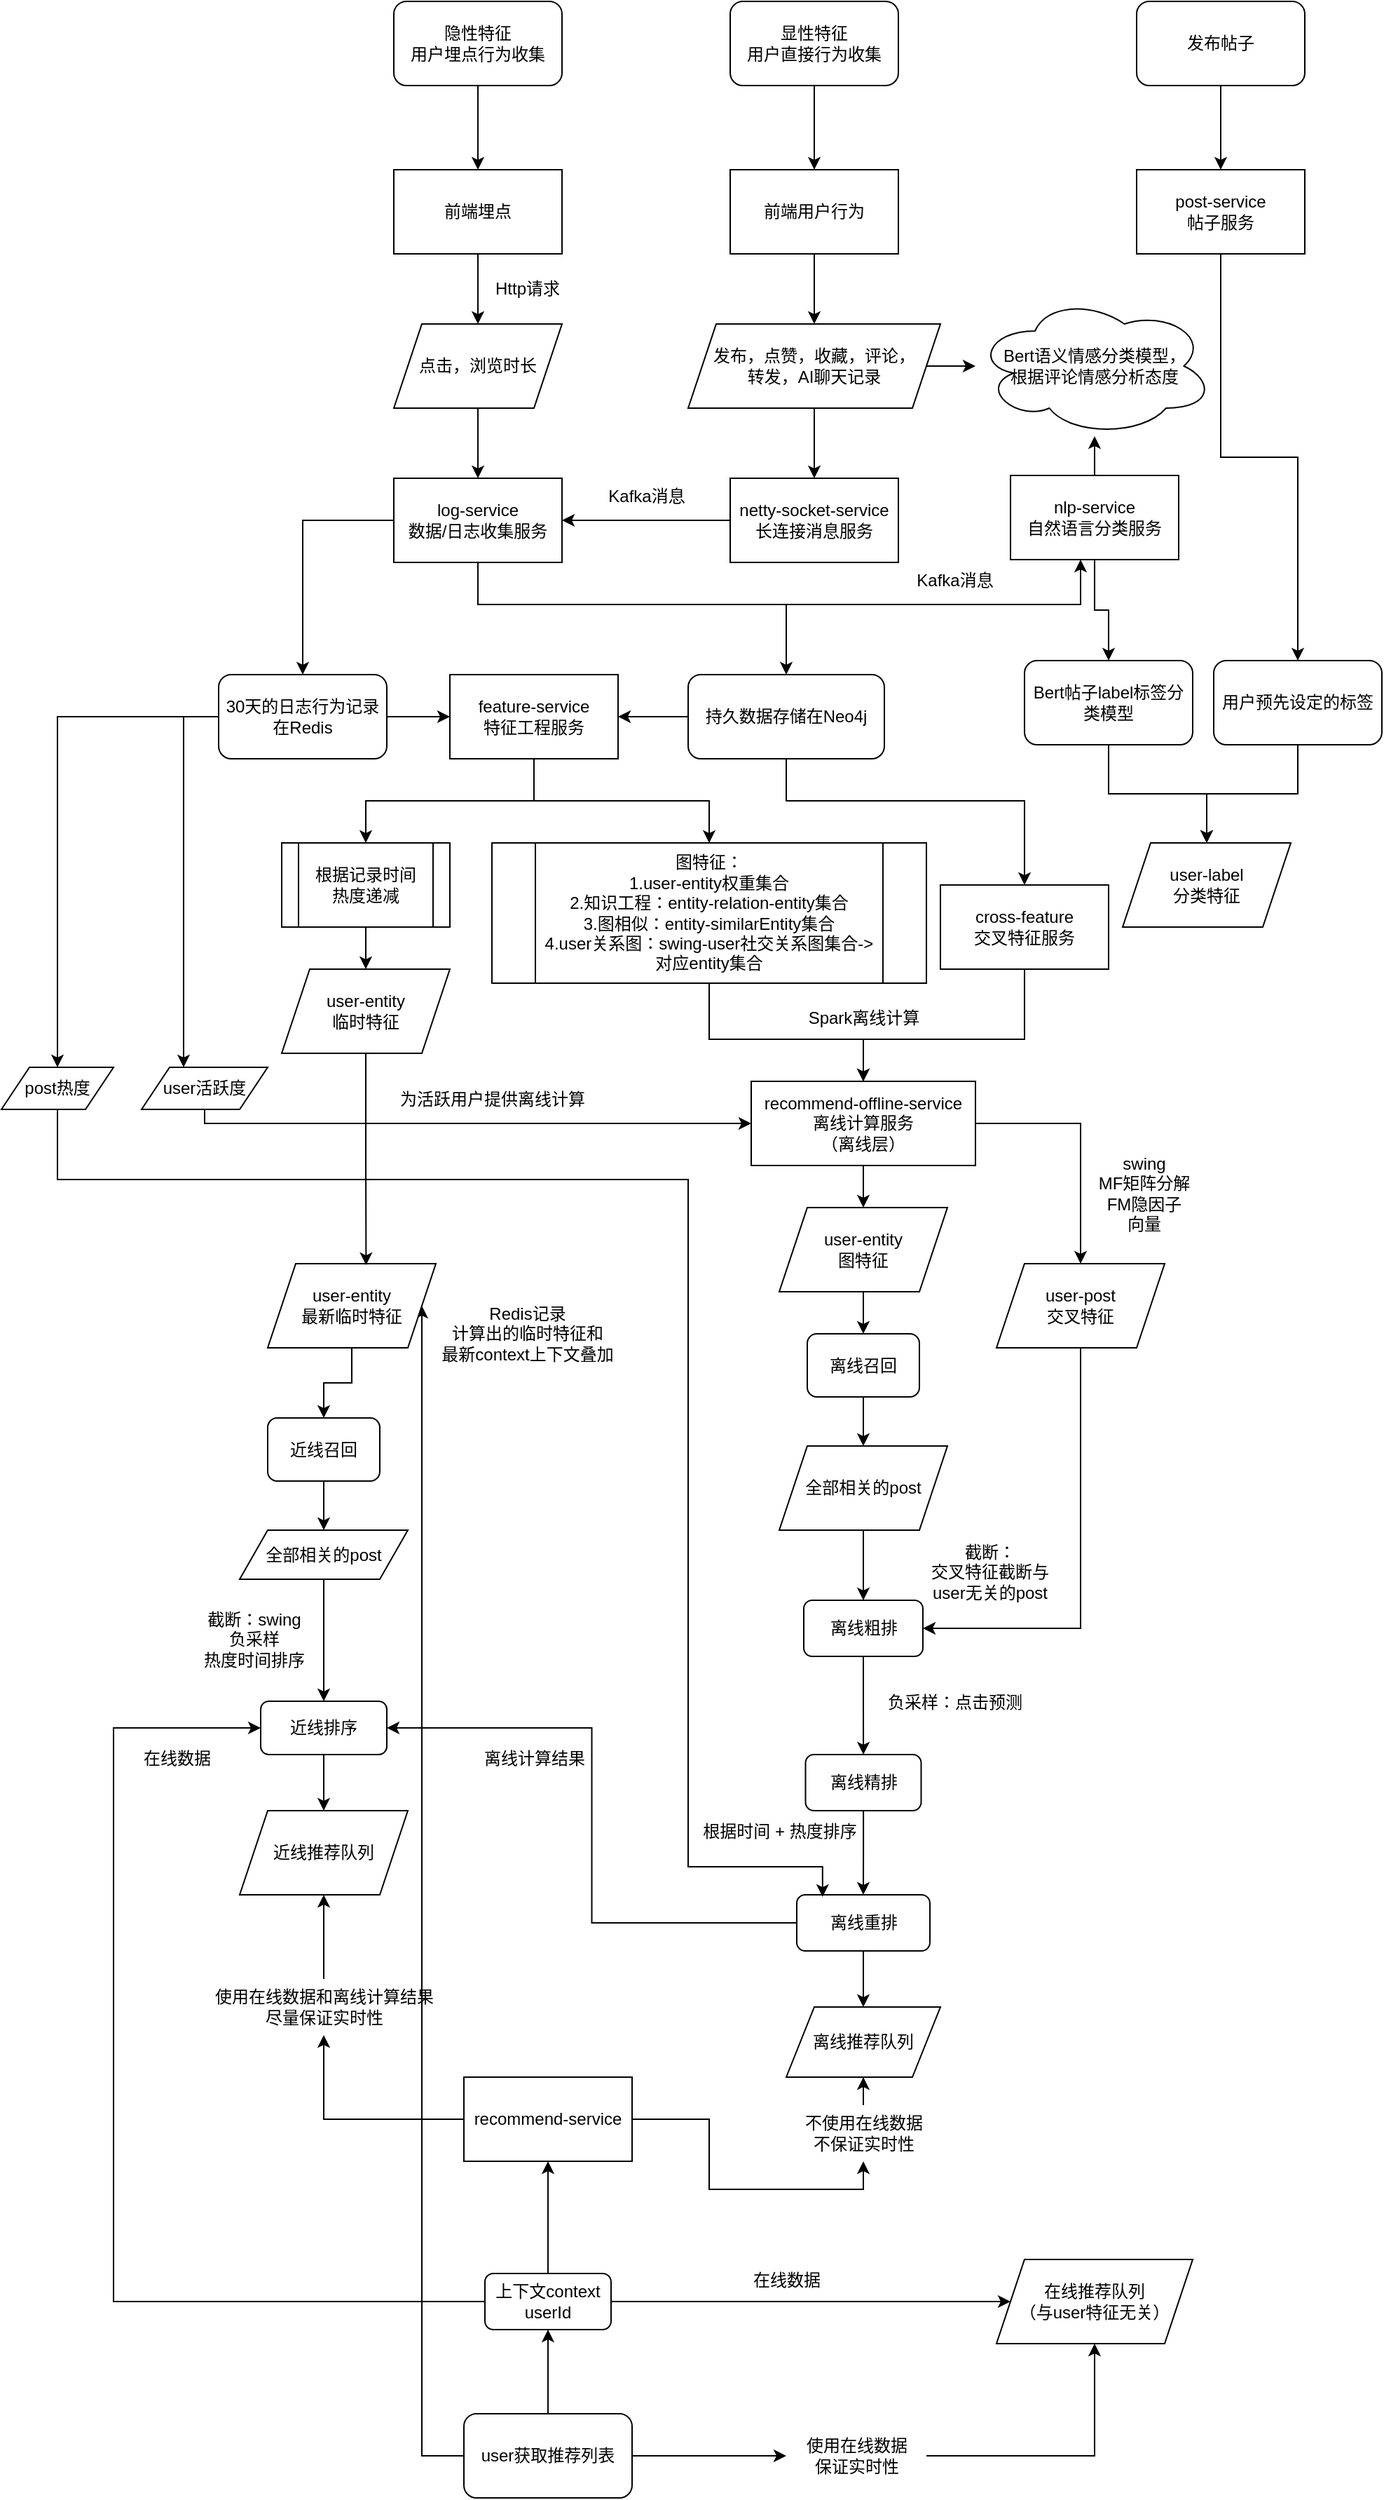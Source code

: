 <mxfile version="27.0.5">
  <diagram name="第 1 页" id="tgky3fX279zdv8PhlCqy">
    <mxGraphModel dx="4901" dy="3595" grid="1" gridSize="10" guides="1" tooltips="1" connect="1" arrows="1" fold="1" page="1" pageScale="1" pageWidth="827" pageHeight="1169" math="0" shadow="0">
      <root>
        <mxCell id="0" />
        <mxCell id="1" parent="0" />
        <mxCell id="7nQ9g_u_nF_VqDbNqybr-20" value="" style="edgeStyle=orthogonalEdgeStyle;rounded=0;orthogonalLoop=1;jettySize=auto;html=1;" edge="1" parent="1" source="7nQ9g_u_nF_VqDbNqybr-2" target="7nQ9g_u_nF_VqDbNqybr-18">
          <mxGeometry relative="1" as="geometry" />
        </mxCell>
        <mxCell id="7nQ9g_u_nF_VqDbNqybr-2" value="隐性特征&lt;br&gt;用户埋点行为收集" style="rounded=1;whiteSpace=wrap;html=1;" vertex="1" parent="1">
          <mxGeometry x="230" y="-480" width="120" height="60" as="geometry" />
        </mxCell>
        <mxCell id="7nQ9g_u_nF_VqDbNqybr-39" style="edgeStyle=orthogonalEdgeStyle;rounded=0;orthogonalLoop=1;jettySize=auto;html=1;" edge="1" parent="1" source="7nQ9g_u_nF_VqDbNqybr-3" target="7nQ9g_u_nF_VqDbNqybr-5">
          <mxGeometry relative="1" as="geometry" />
        </mxCell>
        <mxCell id="7nQ9g_u_nF_VqDbNqybr-45" style="edgeStyle=orthogonalEdgeStyle;rounded=0;orthogonalLoop=1;jettySize=auto;html=1;entryX=0.5;entryY=0;entryDx=0;entryDy=0;" edge="1" parent="1" source="7nQ9g_u_nF_VqDbNqybr-3" target="7nQ9g_u_nF_VqDbNqybr-7">
          <mxGeometry relative="1" as="geometry">
            <Array as="points">
              <mxPoint x="290" y="-50" />
              <mxPoint x="510" y="-50" />
            </Array>
          </mxGeometry>
        </mxCell>
        <mxCell id="7nQ9g_u_nF_VqDbNqybr-62" style="edgeStyle=orthogonalEdgeStyle;rounded=0;orthogonalLoop=1;jettySize=auto;html=1;" edge="1" parent="1" source="7nQ9g_u_nF_VqDbNqybr-3" target="7nQ9g_u_nF_VqDbNqybr-59">
          <mxGeometry relative="1" as="geometry">
            <Array as="points">
              <mxPoint x="290" y="-50" />
              <mxPoint x="720" y="-50" />
            </Array>
          </mxGeometry>
        </mxCell>
        <mxCell id="7nQ9g_u_nF_VqDbNqybr-3" value="log-service&lt;div&gt;数据/日志收集服务&lt;/div&gt;" style="rounded=0;whiteSpace=wrap;html=1;" vertex="1" parent="1">
          <mxGeometry x="230" y="-140" width="120" height="60" as="geometry" />
        </mxCell>
        <mxCell id="7nQ9g_u_nF_VqDbNqybr-42" value="" style="edgeStyle=orthogonalEdgeStyle;rounded=0;orthogonalLoop=1;jettySize=auto;html=1;" edge="1" parent="1" source="7nQ9g_u_nF_VqDbNqybr-5" target="7nQ9g_u_nF_VqDbNqybr-33">
          <mxGeometry relative="1" as="geometry" />
        </mxCell>
        <mxCell id="7nQ9g_u_nF_VqDbNqybr-107" style="edgeStyle=orthogonalEdgeStyle;rounded=0;orthogonalLoop=1;jettySize=auto;html=1;" edge="1" parent="1" source="7nQ9g_u_nF_VqDbNqybr-5" target="7nQ9g_u_nF_VqDbNqybr-106">
          <mxGeometry relative="1" as="geometry">
            <Array as="points">
              <mxPoint x="80" y="30" />
            </Array>
          </mxGeometry>
        </mxCell>
        <mxCell id="7nQ9g_u_nF_VqDbNqybr-108" style="edgeStyle=orthogonalEdgeStyle;rounded=0;orthogonalLoop=1;jettySize=auto;html=1;" edge="1" parent="1" source="7nQ9g_u_nF_VqDbNqybr-5" target="7nQ9g_u_nF_VqDbNqybr-105">
          <mxGeometry relative="1" as="geometry" />
        </mxCell>
        <mxCell id="7nQ9g_u_nF_VqDbNqybr-5" value="30天的日志行为记录在Redis" style="rounded=1;whiteSpace=wrap;html=1;" vertex="1" parent="1">
          <mxGeometry x="105" width="120" height="60" as="geometry" />
        </mxCell>
        <mxCell id="7nQ9g_u_nF_VqDbNqybr-46" value="" style="edgeStyle=orthogonalEdgeStyle;rounded=0;orthogonalLoop=1;jettySize=auto;html=1;" edge="1" parent="1" source="7nQ9g_u_nF_VqDbNqybr-7" target="7nQ9g_u_nF_VqDbNqybr-33">
          <mxGeometry relative="1" as="geometry" />
        </mxCell>
        <mxCell id="7nQ9g_u_nF_VqDbNqybr-75" style="edgeStyle=orthogonalEdgeStyle;rounded=0;orthogonalLoop=1;jettySize=auto;html=1;" edge="1" parent="1" source="7nQ9g_u_nF_VqDbNqybr-7" target="7nQ9g_u_nF_VqDbNqybr-74">
          <mxGeometry relative="1" as="geometry">
            <Array as="points">
              <mxPoint x="510" y="90" />
              <mxPoint x="680" y="90" />
            </Array>
          </mxGeometry>
        </mxCell>
        <mxCell id="7nQ9g_u_nF_VqDbNqybr-7" value="持久数据存储在Neo4j" style="rounded=1;whiteSpace=wrap;html=1;" vertex="1" parent="1">
          <mxGeometry x="440" width="140" height="60" as="geometry" />
        </mxCell>
        <mxCell id="7nQ9g_u_nF_VqDbNqybr-21" value="" style="edgeStyle=orthogonalEdgeStyle;rounded=0;orthogonalLoop=1;jettySize=auto;html=1;" edge="1" parent="1" source="7nQ9g_u_nF_VqDbNqybr-9" target="7nQ9g_u_nF_VqDbNqybr-19">
          <mxGeometry relative="1" as="geometry" />
        </mxCell>
        <mxCell id="7nQ9g_u_nF_VqDbNqybr-9" value="显性特征&lt;br&gt;用户直接行为收集" style="rounded=1;whiteSpace=wrap;html=1;" vertex="1" parent="1">
          <mxGeometry x="470" y="-480" width="120" height="60" as="geometry" />
        </mxCell>
        <mxCell id="7nQ9g_u_nF_VqDbNqybr-31" style="edgeStyle=orthogonalEdgeStyle;rounded=0;orthogonalLoop=1;jettySize=auto;html=1;" edge="1" parent="1" source="7nQ9g_u_nF_VqDbNqybr-14" target="7nQ9g_u_nF_VqDbNqybr-3">
          <mxGeometry relative="1" as="geometry" />
        </mxCell>
        <mxCell id="7nQ9g_u_nF_VqDbNqybr-14" value="netty-socket-service&lt;br&gt;长连接消息服务" style="rounded=0;whiteSpace=wrap;html=1;" vertex="1" parent="1">
          <mxGeometry x="470" y="-140" width="120" height="60" as="geometry" />
        </mxCell>
        <mxCell id="7nQ9g_u_nF_VqDbNqybr-23" value="" style="edgeStyle=orthogonalEdgeStyle;rounded=0;orthogonalLoop=1;jettySize=auto;html=1;" edge="1" parent="1" source="7nQ9g_u_nF_VqDbNqybr-16" target="7nQ9g_u_nF_VqDbNqybr-3">
          <mxGeometry relative="1" as="geometry" />
        </mxCell>
        <mxCell id="7nQ9g_u_nF_VqDbNqybr-16" value="点击，浏览时长" style="shape=parallelogram;perimeter=parallelogramPerimeter;whiteSpace=wrap;html=1;fixedSize=1;" vertex="1" parent="1">
          <mxGeometry x="230" y="-250" width="120" height="60" as="geometry" />
        </mxCell>
        <mxCell id="7nQ9g_u_nF_VqDbNqybr-25" value="" style="edgeStyle=orthogonalEdgeStyle;rounded=0;orthogonalLoop=1;jettySize=auto;html=1;" edge="1" parent="1" source="7nQ9g_u_nF_VqDbNqybr-17" target="7nQ9g_u_nF_VqDbNqybr-14">
          <mxGeometry relative="1" as="geometry" />
        </mxCell>
        <mxCell id="7nQ9g_u_nF_VqDbNqybr-56" value="" style="edgeStyle=orthogonalEdgeStyle;rounded=0;orthogonalLoop=1;jettySize=auto;html=1;" edge="1" parent="1" source="7nQ9g_u_nF_VqDbNqybr-17" target="7nQ9g_u_nF_VqDbNqybr-55">
          <mxGeometry relative="1" as="geometry" />
        </mxCell>
        <mxCell id="7nQ9g_u_nF_VqDbNqybr-17" value="发布，点赞，收藏，评论，&lt;br&gt;转发，AI聊天记录" style="shape=parallelogram;perimeter=parallelogramPerimeter;whiteSpace=wrap;html=1;fixedSize=1;" vertex="1" parent="1">
          <mxGeometry x="440" y="-250" width="180" height="60" as="geometry" />
        </mxCell>
        <mxCell id="7nQ9g_u_nF_VqDbNqybr-22" value="" style="edgeStyle=orthogonalEdgeStyle;rounded=0;orthogonalLoop=1;jettySize=auto;html=1;" edge="1" parent="1" source="7nQ9g_u_nF_VqDbNqybr-18" target="7nQ9g_u_nF_VqDbNqybr-16">
          <mxGeometry relative="1" as="geometry" />
        </mxCell>
        <mxCell id="7nQ9g_u_nF_VqDbNqybr-18" value="前端埋点" style="rounded=1;whiteSpace=wrap;html=1;arcSize=0;" vertex="1" parent="1">
          <mxGeometry x="230" y="-360" width="120" height="60" as="geometry" />
        </mxCell>
        <mxCell id="7nQ9g_u_nF_VqDbNqybr-24" value="" style="edgeStyle=orthogonalEdgeStyle;rounded=0;orthogonalLoop=1;jettySize=auto;html=1;" edge="1" parent="1" source="7nQ9g_u_nF_VqDbNqybr-19" target="7nQ9g_u_nF_VqDbNqybr-17">
          <mxGeometry relative="1" as="geometry" />
        </mxCell>
        <mxCell id="7nQ9g_u_nF_VqDbNqybr-19" value="前端用户行为" style="rounded=1;whiteSpace=wrap;html=1;arcSize=0;" vertex="1" parent="1">
          <mxGeometry x="470" y="-360" width="120" height="60" as="geometry" />
        </mxCell>
        <mxCell id="7nQ9g_u_nF_VqDbNqybr-29" value="Http请求" style="text;html=1;align=center;verticalAlign=middle;resizable=0;points=[];autosize=1;strokeColor=none;fillColor=none;" vertex="1" parent="1">
          <mxGeometry x="290" y="-290" width="70" height="30" as="geometry" />
        </mxCell>
        <mxCell id="7nQ9g_u_nF_VqDbNqybr-32" value="Kafka消息" style="text;html=1;align=center;verticalAlign=middle;resizable=0;points=[];autosize=1;strokeColor=none;fillColor=none;" vertex="1" parent="1">
          <mxGeometry x="370" y="-142" width="80" height="30" as="geometry" />
        </mxCell>
        <mxCell id="7nQ9g_u_nF_VqDbNqybr-51" style="edgeStyle=orthogonalEdgeStyle;rounded=0;orthogonalLoop=1;jettySize=auto;html=1;entryX=0.5;entryY=0;entryDx=0;entryDy=0;" edge="1" parent="1" source="7nQ9g_u_nF_VqDbNqybr-33" target="7nQ9g_u_nF_VqDbNqybr-50">
          <mxGeometry relative="1" as="geometry" />
        </mxCell>
        <mxCell id="7nQ9g_u_nF_VqDbNqybr-52" style="edgeStyle=orthogonalEdgeStyle;rounded=0;orthogonalLoop=1;jettySize=auto;html=1;" edge="1" parent="1" source="7nQ9g_u_nF_VqDbNqybr-33" target="7nQ9g_u_nF_VqDbNqybr-49">
          <mxGeometry relative="1" as="geometry" />
        </mxCell>
        <mxCell id="7nQ9g_u_nF_VqDbNqybr-33" value="feature-service&lt;br&gt;特征工程服务" style="rounded=0;whiteSpace=wrap;html=1;" vertex="1" parent="1">
          <mxGeometry x="270" width="120" height="60" as="geometry" />
        </mxCell>
        <mxCell id="7nQ9g_u_nF_VqDbNqybr-35" value="user-entity&lt;br&gt;临时特征" style="shape=parallelogram;perimeter=parallelogramPerimeter;whiteSpace=wrap;html=1;fixedSize=1;" vertex="1" parent="1">
          <mxGeometry x="150" y="210" width="120" height="60" as="geometry" />
        </mxCell>
        <mxCell id="7nQ9g_u_nF_VqDbNqybr-87" style="edgeStyle=orthogonalEdgeStyle;rounded=0;orthogonalLoop=1;jettySize=auto;html=1;" edge="1" parent="1" source="7nQ9g_u_nF_VqDbNqybr-40" target="7nQ9g_u_nF_VqDbNqybr-86">
          <mxGeometry relative="1" as="geometry" />
        </mxCell>
        <mxCell id="7nQ9g_u_nF_VqDbNqybr-40" value="&lt;div&gt;user-entity&lt;/div&gt;图特征" style="shape=parallelogram;perimeter=parallelogramPerimeter;whiteSpace=wrap;html=1;fixedSize=1;" vertex="1" parent="1">
          <mxGeometry x="505" y="380" width="120" height="60" as="geometry" />
        </mxCell>
        <mxCell id="7nQ9g_u_nF_VqDbNqybr-54" value="" style="edgeStyle=orthogonalEdgeStyle;rounded=0;orthogonalLoop=1;jettySize=auto;html=1;" edge="1" parent="1" source="7nQ9g_u_nF_VqDbNqybr-49" target="7nQ9g_u_nF_VqDbNqybr-80">
          <mxGeometry relative="1" as="geometry">
            <Array as="points">
              <mxPoint x="455" y="260" />
              <mxPoint x="565" y="260" />
            </Array>
          </mxGeometry>
        </mxCell>
        <mxCell id="7nQ9g_u_nF_VqDbNqybr-49" value="图特征：&lt;br&gt;1.user-entity权重集合&lt;div&gt;2.知识工程：entity-relation-entity集合&lt;br&gt;3.图相似：entity-similarEntity集合&lt;br&gt;4.user关系图：swing-user社交关系图集合-&amp;gt;对应entity集合&lt;/div&gt;" style="shape=process;whiteSpace=wrap;html=1;backgroundOutline=1;" vertex="1" parent="1">
          <mxGeometry x="300" y="120" width="310" height="100" as="geometry" />
        </mxCell>
        <mxCell id="7nQ9g_u_nF_VqDbNqybr-53" value="" style="edgeStyle=orthogonalEdgeStyle;rounded=0;orthogonalLoop=1;jettySize=auto;html=1;" edge="1" parent="1" source="7nQ9g_u_nF_VqDbNqybr-50" target="7nQ9g_u_nF_VqDbNqybr-35">
          <mxGeometry relative="1" as="geometry" />
        </mxCell>
        <mxCell id="7nQ9g_u_nF_VqDbNqybr-50" value="&lt;span style=&quot;text-wrap-mode: nowrap;&quot;&gt;根据记录时间&lt;/span&gt;&lt;br style=&quot;text-wrap-mode: nowrap;&quot;&gt;&lt;div style=&quot;text-wrap-mode: nowrap;&quot;&gt;热度递减&lt;/div&gt;" style="shape=process;whiteSpace=wrap;html=1;backgroundOutline=1;" vertex="1" parent="1">
          <mxGeometry x="150" y="120" width="120" height="60" as="geometry" />
        </mxCell>
        <mxCell id="7nQ9g_u_nF_VqDbNqybr-55" value="Bert语义情感分类模型，&lt;div&gt;根据评论情感分析态度&lt;/div&gt;" style="ellipse;shape=cloud;whiteSpace=wrap;html=1;" vertex="1" parent="1">
          <mxGeometry x="645" y="-270" width="170" height="100" as="geometry" />
        </mxCell>
        <mxCell id="7nQ9g_u_nF_VqDbNqybr-70" style="edgeStyle=orthogonalEdgeStyle;rounded=0;orthogonalLoop=1;jettySize=auto;html=1;entryX=0.5;entryY=0;entryDx=0;entryDy=0;" edge="1" parent="1" source="7nQ9g_u_nF_VqDbNqybr-58" target="7nQ9g_u_nF_VqDbNqybr-67">
          <mxGeometry relative="1" as="geometry" />
        </mxCell>
        <mxCell id="7nQ9g_u_nF_VqDbNqybr-58" value="&lt;div&gt;&lt;span style=&quot;background-color: transparent; color: light-dark(rgb(0, 0, 0), rgb(255, 255, 255));&quot;&gt;Bert帖子label标签分类模型&lt;/span&gt;&lt;/div&gt;" style="rounded=1;whiteSpace=wrap;html=1;" vertex="1" parent="1">
          <mxGeometry x="680" y="-10" width="120" height="60" as="geometry" />
        </mxCell>
        <mxCell id="7nQ9g_u_nF_VqDbNqybr-60" value="" style="edgeStyle=orthogonalEdgeStyle;rounded=0;orthogonalLoop=1;jettySize=auto;html=1;" edge="1" parent="1" source="7nQ9g_u_nF_VqDbNqybr-59" target="7nQ9g_u_nF_VqDbNqybr-55">
          <mxGeometry relative="1" as="geometry" />
        </mxCell>
        <mxCell id="7nQ9g_u_nF_VqDbNqybr-59" value="&lt;div&gt;nlp-service&lt;/div&gt;自然语言分类服务" style="whiteSpace=wrap;html=1;" vertex="1" parent="1">
          <mxGeometry x="670" y="-142" width="120" height="60" as="geometry" />
        </mxCell>
        <mxCell id="7nQ9g_u_nF_VqDbNqybr-65" value="" style="edgeStyle=orthogonalEdgeStyle;rounded=0;orthogonalLoop=1;jettySize=auto;html=1;" edge="1" parent="1" source="7nQ9g_u_nF_VqDbNqybr-63" target="7nQ9g_u_nF_VqDbNqybr-64">
          <mxGeometry relative="1" as="geometry" />
        </mxCell>
        <mxCell id="7nQ9g_u_nF_VqDbNqybr-63" value="发布帖子" style="rounded=1;whiteSpace=wrap;html=1;" vertex="1" parent="1">
          <mxGeometry x="760" y="-480" width="120" height="60" as="geometry" />
        </mxCell>
        <mxCell id="7nQ9g_u_nF_VqDbNqybr-68" style="edgeStyle=orthogonalEdgeStyle;rounded=0;orthogonalLoop=1;jettySize=auto;html=1;" edge="1" parent="1" source="7nQ9g_u_nF_VqDbNqybr-64" target="7nQ9g_u_nF_VqDbNqybr-66">
          <mxGeometry relative="1" as="geometry" />
        </mxCell>
        <mxCell id="7nQ9g_u_nF_VqDbNqybr-64" value="&lt;div&gt;post-service&lt;/div&gt;帖子服务" style="whiteSpace=wrap;html=1;" vertex="1" parent="1">
          <mxGeometry x="760" y="-360" width="120" height="60" as="geometry" />
        </mxCell>
        <mxCell id="7nQ9g_u_nF_VqDbNqybr-71" style="edgeStyle=orthogonalEdgeStyle;rounded=0;orthogonalLoop=1;jettySize=auto;html=1;entryX=0.5;entryY=0;entryDx=0;entryDy=0;" edge="1" parent="1" source="7nQ9g_u_nF_VqDbNqybr-66" target="7nQ9g_u_nF_VqDbNqybr-67">
          <mxGeometry relative="1" as="geometry" />
        </mxCell>
        <mxCell id="7nQ9g_u_nF_VqDbNqybr-66" value="用户预先设定的标签" style="rounded=1;whiteSpace=wrap;html=1;" vertex="1" parent="1">
          <mxGeometry x="815" y="-10" width="120" height="60" as="geometry" />
        </mxCell>
        <mxCell id="7nQ9g_u_nF_VqDbNqybr-67" value="user-label&lt;br&gt;分类特征" style="shape=parallelogram;perimeter=parallelogramPerimeter;whiteSpace=wrap;html=1;fixedSize=1;" vertex="1" parent="1">
          <mxGeometry x="750" y="120" width="120" height="60" as="geometry" />
        </mxCell>
        <mxCell id="7nQ9g_u_nF_VqDbNqybr-69" style="edgeStyle=orthogonalEdgeStyle;rounded=0;orthogonalLoop=1;jettySize=auto;html=1;entryX=0.5;entryY=0;entryDx=0;entryDy=0;" edge="1" parent="1" source="7nQ9g_u_nF_VqDbNqybr-59" target="7nQ9g_u_nF_VqDbNqybr-58">
          <mxGeometry relative="1" as="geometry" />
        </mxCell>
        <mxCell id="7nQ9g_u_nF_VqDbNqybr-72" value="Kafka消息" style="text;html=1;align=center;verticalAlign=middle;resizable=0;points=[];autosize=1;strokeColor=none;fillColor=none;" vertex="1" parent="1">
          <mxGeometry x="590" y="-82" width="80" height="30" as="geometry" />
        </mxCell>
        <mxCell id="7nQ9g_u_nF_VqDbNqybr-77" value="" style="edgeStyle=orthogonalEdgeStyle;rounded=0;orthogonalLoop=1;jettySize=auto;html=1;entryX=0.5;entryY=0;entryDx=0;entryDy=0;" edge="1" parent="1" source="7nQ9g_u_nF_VqDbNqybr-74" target="7nQ9g_u_nF_VqDbNqybr-80">
          <mxGeometry relative="1" as="geometry">
            <Array as="points">
              <mxPoint x="680" y="260" />
              <mxPoint x="565" y="260" />
            </Array>
          </mxGeometry>
        </mxCell>
        <mxCell id="7nQ9g_u_nF_VqDbNqybr-74" value="cross-feature&lt;br&gt;交叉特征服务" style="whiteSpace=wrap;html=1;" vertex="1" parent="1">
          <mxGeometry x="620" y="150" width="120" height="60" as="geometry" />
        </mxCell>
        <mxCell id="7nQ9g_u_nF_VqDbNqybr-96" style="edgeStyle=orthogonalEdgeStyle;rounded=0;orthogonalLoop=1;jettySize=auto;html=1;entryX=1;entryY=0.5;entryDx=0;entryDy=0;" edge="1" parent="1" source="7nQ9g_u_nF_VqDbNqybr-76" target="7nQ9g_u_nF_VqDbNqybr-91">
          <mxGeometry relative="1" as="geometry">
            <Array as="points">
              <mxPoint x="720" y="680" />
            </Array>
          </mxGeometry>
        </mxCell>
        <mxCell id="7nQ9g_u_nF_VqDbNqybr-76" value="user-post&lt;br&gt;交叉特征" style="shape=parallelogram;perimeter=parallelogramPerimeter;whiteSpace=wrap;html=1;fixedSize=1;" vertex="1" parent="1">
          <mxGeometry x="660" y="420" width="120" height="60" as="geometry" />
        </mxCell>
        <mxCell id="7nQ9g_u_nF_VqDbNqybr-78" value="swing&lt;br&gt;MF矩阵分解&lt;div&gt;FM隐因子&lt;br&gt;向量&lt;/div&gt;" style="text;html=1;align=center;verticalAlign=middle;resizable=0;points=[];autosize=1;strokeColor=none;fillColor=none;" vertex="1" parent="1">
          <mxGeometry x="720" y="335" width="90" height="70" as="geometry" />
        </mxCell>
        <mxCell id="7nQ9g_u_nF_VqDbNqybr-117" style="edgeStyle=orthogonalEdgeStyle;rounded=0;orthogonalLoop=1;jettySize=auto;html=1;entryX=0.5;entryY=1;entryDx=0;entryDy=0;" edge="1" parent="1" source="7nQ9g_u_nF_VqDbNqybr-151" target="7nQ9g_u_nF_VqDbNqybr-113">
          <mxGeometry relative="1" as="geometry" />
        </mxCell>
        <mxCell id="7nQ9g_u_nF_VqDbNqybr-133" style="edgeStyle=orthogonalEdgeStyle;rounded=0;orthogonalLoop=1;jettySize=auto;html=1;entryX=0.5;entryY=1;entryDx=0;entryDy=0;" edge="1" parent="1" source="7nQ9g_u_nF_VqDbNqybr-140" target="7nQ9g_u_nF_VqDbNqybr-131">
          <mxGeometry relative="1" as="geometry" />
        </mxCell>
        <mxCell id="7nQ9g_u_nF_VqDbNqybr-79" value="recommend-service" style="whiteSpace=wrap;html=1;" vertex="1" parent="1">
          <mxGeometry x="280" y="1000" width="120" height="60" as="geometry" />
        </mxCell>
        <mxCell id="7nQ9g_u_nF_VqDbNqybr-84" style="edgeStyle=orthogonalEdgeStyle;rounded=0;orthogonalLoop=1;jettySize=auto;html=1;" edge="1" parent="1" source="7nQ9g_u_nF_VqDbNqybr-80" target="7nQ9g_u_nF_VqDbNqybr-40">
          <mxGeometry relative="1" as="geometry" />
        </mxCell>
        <mxCell id="7nQ9g_u_nF_VqDbNqybr-95" style="edgeStyle=orthogonalEdgeStyle;rounded=0;orthogonalLoop=1;jettySize=auto;html=1;" edge="1" parent="1" source="7nQ9g_u_nF_VqDbNqybr-80" target="7nQ9g_u_nF_VqDbNqybr-76">
          <mxGeometry relative="1" as="geometry" />
        </mxCell>
        <mxCell id="7nQ9g_u_nF_VqDbNqybr-80" value="recommend-offline-service&lt;br&gt;离线计算服务&lt;br&gt;（离线层）" style="whiteSpace=wrap;html=1;" vertex="1" parent="1">
          <mxGeometry x="485" y="290" width="160" height="60" as="geometry" />
        </mxCell>
        <mxCell id="7nQ9g_u_nF_VqDbNqybr-83" value="Spark离线计算" style="text;html=1;align=center;verticalAlign=middle;resizable=0;points=[];autosize=1;strokeColor=none;fillColor=none;" vertex="1" parent="1">
          <mxGeometry x="515" y="230" width="100" height="30" as="geometry" />
        </mxCell>
        <mxCell id="7nQ9g_u_nF_VqDbNqybr-90" value="" style="edgeStyle=orthogonalEdgeStyle;rounded=0;orthogonalLoop=1;jettySize=auto;html=1;" edge="1" parent="1" source="7nQ9g_u_nF_VqDbNqybr-86" target="7nQ9g_u_nF_VqDbNqybr-89">
          <mxGeometry relative="1" as="geometry" />
        </mxCell>
        <mxCell id="7nQ9g_u_nF_VqDbNqybr-86" value="离线召回" style="rounded=1;whiteSpace=wrap;html=1;" vertex="1" parent="1">
          <mxGeometry x="525" y="470" width="80" height="45" as="geometry" />
        </mxCell>
        <mxCell id="7nQ9g_u_nF_VqDbNqybr-97" value="" style="edgeStyle=orthogonalEdgeStyle;rounded=0;orthogonalLoop=1;jettySize=auto;html=1;" edge="1" parent="1" source="7nQ9g_u_nF_VqDbNqybr-89" target="7nQ9g_u_nF_VqDbNqybr-91">
          <mxGeometry relative="1" as="geometry" />
        </mxCell>
        <mxCell id="7nQ9g_u_nF_VqDbNqybr-89" value="全部相关的post" style="shape=parallelogram;perimeter=parallelogramPerimeter;whiteSpace=wrap;html=1;fixedSize=1;rounded=1;arcSize=0;" vertex="1" parent="1">
          <mxGeometry x="505" y="550" width="120" height="60" as="geometry" />
        </mxCell>
        <mxCell id="7nQ9g_u_nF_VqDbNqybr-100" value="" style="edgeStyle=orthogonalEdgeStyle;rounded=0;orthogonalLoop=1;jettySize=auto;html=1;" edge="1" parent="1" source="7nQ9g_u_nF_VqDbNqybr-91" target="7nQ9g_u_nF_VqDbNqybr-99">
          <mxGeometry relative="1" as="geometry" />
        </mxCell>
        <mxCell id="7nQ9g_u_nF_VqDbNqybr-91" value="离线粗排" style="rounded=1;whiteSpace=wrap;html=1;" vertex="1" parent="1">
          <mxGeometry x="522.5" y="660" width="85" height="40" as="geometry" />
        </mxCell>
        <mxCell id="7nQ9g_u_nF_VqDbNqybr-98" value="截断：&lt;br&gt;交叉特征截断与&lt;br&gt;user无关的post" style="text;html=1;align=center;verticalAlign=middle;resizable=0;points=[];autosize=1;strokeColor=none;fillColor=none;" vertex="1" parent="1">
          <mxGeometry x="600" y="610" width="110" height="60" as="geometry" />
        </mxCell>
        <mxCell id="7nQ9g_u_nF_VqDbNqybr-103" value="" style="edgeStyle=orthogonalEdgeStyle;rounded=0;orthogonalLoop=1;jettySize=auto;html=1;" edge="1" parent="1" source="7nQ9g_u_nF_VqDbNqybr-99" target="7nQ9g_u_nF_VqDbNqybr-102">
          <mxGeometry relative="1" as="geometry" />
        </mxCell>
        <mxCell id="7nQ9g_u_nF_VqDbNqybr-99" value="离线精排" style="rounded=1;whiteSpace=wrap;html=1;" vertex="1" parent="1">
          <mxGeometry x="523.75" y="770" width="82.5" height="40" as="geometry" />
        </mxCell>
        <mxCell id="7nQ9g_u_nF_VqDbNqybr-101" value="负采样：点击预测" style="text;html=1;align=center;verticalAlign=middle;resizable=0;points=[];autosize=1;strokeColor=none;fillColor=none;" vertex="1" parent="1">
          <mxGeometry x="570" y="718" width="120" height="30" as="geometry" />
        </mxCell>
        <mxCell id="7nQ9g_u_nF_VqDbNqybr-130" value="" style="edgeStyle=orthogonalEdgeStyle;rounded=0;orthogonalLoop=1;jettySize=auto;html=1;" edge="1" parent="1" source="7nQ9g_u_nF_VqDbNqybr-102" target="7nQ9g_u_nF_VqDbNqybr-113">
          <mxGeometry relative="1" as="geometry" />
        </mxCell>
        <mxCell id="7nQ9g_u_nF_VqDbNqybr-142" style="edgeStyle=orthogonalEdgeStyle;rounded=0;orthogonalLoop=1;jettySize=auto;html=1;entryX=1;entryY=0.5;entryDx=0;entryDy=0;" edge="1" parent="1" source="7nQ9g_u_nF_VqDbNqybr-102" target="7nQ9g_u_nF_VqDbNqybr-127">
          <mxGeometry relative="1" as="geometry" />
        </mxCell>
        <mxCell id="7nQ9g_u_nF_VqDbNqybr-102" value="离线重排" style="rounded=1;whiteSpace=wrap;html=1;" vertex="1" parent="1">
          <mxGeometry x="517.5" y="870" width="95" height="40" as="geometry" />
        </mxCell>
        <mxCell id="7nQ9g_u_nF_VqDbNqybr-104" value="根据时间 + 热度排序" style="text;html=1;align=center;verticalAlign=middle;resizable=0;points=[];autosize=1;strokeColor=none;fillColor=none;" vertex="1" parent="1">
          <mxGeometry x="440" y="810" width="130" height="30" as="geometry" />
        </mxCell>
        <mxCell id="7nQ9g_u_nF_VqDbNqybr-111" style="edgeStyle=orthogonalEdgeStyle;rounded=0;orthogonalLoop=1;jettySize=auto;html=1;entryX=0.194;entryY=0.038;entryDx=0;entryDy=0;entryPerimeter=0;" edge="1" parent="1" source="7nQ9g_u_nF_VqDbNqybr-105" target="7nQ9g_u_nF_VqDbNqybr-102">
          <mxGeometry relative="1" as="geometry">
            <Array as="points">
              <mxPoint x="-10" y="360" />
              <mxPoint x="440" y="360" />
              <mxPoint x="440" y="850" />
              <mxPoint x="536" y="850" />
            </Array>
          </mxGeometry>
        </mxCell>
        <mxCell id="7nQ9g_u_nF_VqDbNqybr-105" value="post热度" style="shape=parallelogram;perimeter=parallelogramPerimeter;whiteSpace=wrap;html=1;fixedSize=1;" vertex="1" parent="1">
          <mxGeometry x="-50" y="280" width="80" height="30" as="geometry" />
        </mxCell>
        <mxCell id="7nQ9g_u_nF_VqDbNqybr-109" style="edgeStyle=orthogonalEdgeStyle;rounded=0;orthogonalLoop=1;jettySize=auto;html=1;" edge="1" parent="1" source="7nQ9g_u_nF_VqDbNqybr-106" target="7nQ9g_u_nF_VqDbNqybr-80">
          <mxGeometry relative="1" as="geometry">
            <Array as="points">
              <mxPoint x="95" y="320" />
            </Array>
          </mxGeometry>
        </mxCell>
        <mxCell id="7nQ9g_u_nF_VqDbNqybr-106" value="user活跃度" style="shape=parallelogram;perimeter=parallelogramPerimeter;whiteSpace=wrap;html=1;fixedSize=1;" vertex="1" parent="1">
          <mxGeometry x="50" y="280" width="90" height="30" as="geometry" />
        </mxCell>
        <mxCell id="7nQ9g_u_nF_VqDbNqybr-110" value="为活跃用户提供离线计算" style="text;html=1;align=center;verticalAlign=middle;resizable=0;points=[];autosize=1;strokeColor=none;fillColor=none;" vertex="1" parent="1">
          <mxGeometry x="220" y="288" width="160" height="30" as="geometry" />
        </mxCell>
        <mxCell id="7nQ9g_u_nF_VqDbNqybr-113" value="离线推荐队列" style="shape=parallelogram;perimeter=parallelogramPerimeter;whiteSpace=wrap;html=1;fixedSize=1;" vertex="1" parent="1">
          <mxGeometry x="510" y="950" width="110" height="50" as="geometry" />
        </mxCell>
        <mxCell id="7nQ9g_u_nF_VqDbNqybr-120" style="edgeStyle=orthogonalEdgeStyle;rounded=0;orthogonalLoop=1;jettySize=auto;html=1;entryX=1;entryY=0.5;entryDx=0;entryDy=0;" edge="1" parent="1" source="7nQ9g_u_nF_VqDbNqybr-114" target="7nQ9g_u_nF_VqDbNqybr-119">
          <mxGeometry relative="1" as="geometry">
            <mxPoint x="270" y="460" as="targetPoint" />
          </mxGeometry>
        </mxCell>
        <mxCell id="7nQ9g_u_nF_VqDbNqybr-139" style="edgeStyle=orthogonalEdgeStyle;rounded=0;orthogonalLoop=1;jettySize=auto;html=1;entryX=0.5;entryY=1;entryDx=0;entryDy=0;" edge="1" parent="1" source="7nQ9g_u_nF_VqDbNqybr-154" target="7nQ9g_u_nF_VqDbNqybr-136">
          <mxGeometry relative="1" as="geometry">
            <mxPoint x="575" y="1190" as="targetPoint" />
          </mxGeometry>
        </mxCell>
        <mxCell id="7nQ9g_u_nF_VqDbNqybr-144" value="" style="edgeStyle=orthogonalEdgeStyle;rounded=0;orthogonalLoop=1;jettySize=auto;html=1;" edge="1" parent="1" source="7nQ9g_u_nF_VqDbNqybr-114" target="7nQ9g_u_nF_VqDbNqybr-143">
          <mxGeometry relative="1" as="geometry" />
        </mxCell>
        <mxCell id="7nQ9g_u_nF_VqDbNqybr-156" value="" style="edgeStyle=orthogonalEdgeStyle;rounded=0;orthogonalLoop=1;jettySize=auto;html=1;" edge="1" parent="1" source="7nQ9g_u_nF_VqDbNqybr-114" target="7nQ9g_u_nF_VqDbNqybr-154">
          <mxGeometry relative="1" as="geometry" />
        </mxCell>
        <mxCell id="7nQ9g_u_nF_VqDbNqybr-114" value="user获取推荐列表" style="rounded=1;whiteSpace=wrap;html=1;" vertex="1" parent="1">
          <mxGeometry x="280" y="1240" width="120" height="60" as="geometry" />
        </mxCell>
        <mxCell id="7nQ9g_u_nF_VqDbNqybr-124" value="" style="edgeStyle=orthogonalEdgeStyle;rounded=0;orthogonalLoop=1;jettySize=auto;html=1;" edge="1" parent="1" source="7nQ9g_u_nF_VqDbNqybr-119" target="7nQ9g_u_nF_VqDbNqybr-123">
          <mxGeometry relative="1" as="geometry" />
        </mxCell>
        <mxCell id="7nQ9g_u_nF_VqDbNqybr-119" value="user-entity&lt;br&gt;最新临时特征" style="shape=parallelogram;perimeter=parallelogramPerimeter;whiteSpace=wrap;html=1;fixedSize=1;" vertex="1" parent="1">
          <mxGeometry x="140" y="420" width="120" height="60" as="geometry" />
        </mxCell>
        <mxCell id="7nQ9g_u_nF_VqDbNqybr-121" style="edgeStyle=orthogonalEdgeStyle;rounded=0;orthogonalLoop=1;jettySize=auto;html=1;entryX=0.585;entryY=0.017;entryDx=0;entryDy=0;entryPerimeter=0;" edge="1" parent="1" source="7nQ9g_u_nF_VqDbNqybr-35" target="7nQ9g_u_nF_VqDbNqybr-119">
          <mxGeometry relative="1" as="geometry" />
        </mxCell>
        <mxCell id="7nQ9g_u_nF_VqDbNqybr-122" value="Redis记录&lt;br&gt;计算出的临时特征和&lt;br&gt;最新context上下文叠加" style="text;html=1;align=center;verticalAlign=middle;resizable=0;points=[];autosize=1;strokeColor=none;fillColor=none;" vertex="1" parent="1">
          <mxGeometry x="250" y="440" width="150" height="60" as="geometry" />
        </mxCell>
        <mxCell id="7nQ9g_u_nF_VqDbNqybr-126" value="" style="edgeStyle=orthogonalEdgeStyle;rounded=0;orthogonalLoop=1;jettySize=auto;html=1;" edge="1" parent="1" source="7nQ9g_u_nF_VqDbNqybr-123" target="7nQ9g_u_nF_VqDbNqybr-125">
          <mxGeometry relative="1" as="geometry" />
        </mxCell>
        <mxCell id="7nQ9g_u_nF_VqDbNqybr-123" value="近线召回" style="rounded=1;whiteSpace=wrap;html=1;" vertex="1" parent="1">
          <mxGeometry x="140" y="530" width="80" height="45" as="geometry" />
        </mxCell>
        <mxCell id="7nQ9g_u_nF_VqDbNqybr-128" value="" style="edgeStyle=orthogonalEdgeStyle;rounded=0;orthogonalLoop=1;jettySize=auto;html=1;" edge="1" parent="1" source="7nQ9g_u_nF_VqDbNqybr-125" target="7nQ9g_u_nF_VqDbNqybr-127">
          <mxGeometry relative="1" as="geometry" />
        </mxCell>
        <mxCell id="7nQ9g_u_nF_VqDbNqybr-125" value="全部相关的post" style="shape=parallelogram;perimeter=parallelogramPerimeter;whiteSpace=wrap;html=1;fixedSize=1;rounded=1;arcSize=0;" vertex="1" parent="1">
          <mxGeometry x="120" y="610" width="120" height="35" as="geometry" />
        </mxCell>
        <mxCell id="7nQ9g_u_nF_VqDbNqybr-132" value="" style="edgeStyle=orthogonalEdgeStyle;rounded=0;orthogonalLoop=1;jettySize=auto;html=1;" edge="1" parent="1" source="7nQ9g_u_nF_VqDbNqybr-127" target="7nQ9g_u_nF_VqDbNqybr-131">
          <mxGeometry relative="1" as="geometry" />
        </mxCell>
        <mxCell id="7nQ9g_u_nF_VqDbNqybr-127" value="近线排序" style="rounded=1;whiteSpace=wrap;html=1;" vertex="1" parent="1">
          <mxGeometry x="135" y="732" width="90" height="38" as="geometry" />
        </mxCell>
        <mxCell id="7nQ9g_u_nF_VqDbNqybr-129" value="截断：swing&lt;br&gt;负采样&lt;br&gt;热度时间排序" style="text;html=1;align=center;verticalAlign=middle;resizable=0;points=[];autosize=1;strokeColor=none;fillColor=none;" vertex="1" parent="1">
          <mxGeometry x="80" y="658" width="100" height="60" as="geometry" />
        </mxCell>
        <mxCell id="7nQ9g_u_nF_VqDbNqybr-131" value="近线推荐队列" style="shape=parallelogram;perimeter=parallelogramPerimeter;whiteSpace=wrap;html=1;fixedSize=1;" vertex="1" parent="1">
          <mxGeometry x="120" y="810" width="120" height="60" as="geometry" />
        </mxCell>
        <mxCell id="7nQ9g_u_nF_VqDbNqybr-136" value="在线推荐队列&lt;br&gt;（与user特征无关）" style="shape=parallelogram;perimeter=parallelogramPerimeter;whiteSpace=wrap;html=1;fixedSize=1;" vertex="1" parent="1">
          <mxGeometry x="660" y="1130" width="140" height="60" as="geometry" />
        </mxCell>
        <mxCell id="7nQ9g_u_nF_VqDbNqybr-145" value="" style="edgeStyle=orthogonalEdgeStyle;rounded=0;orthogonalLoop=1;jettySize=auto;html=1;" edge="1" parent="1" source="7nQ9g_u_nF_VqDbNqybr-143" target="7nQ9g_u_nF_VqDbNqybr-79">
          <mxGeometry relative="1" as="geometry" />
        </mxCell>
        <mxCell id="7nQ9g_u_nF_VqDbNqybr-146" style="edgeStyle=orthogonalEdgeStyle;rounded=0;orthogonalLoop=1;jettySize=auto;html=1;entryX=0;entryY=0.5;entryDx=0;entryDy=0;" edge="1" parent="1" source="7nQ9g_u_nF_VqDbNqybr-143" target="7nQ9g_u_nF_VqDbNqybr-136">
          <mxGeometry relative="1" as="geometry">
            <mxPoint x="515" y="1160" as="targetPoint" />
          </mxGeometry>
        </mxCell>
        <mxCell id="7nQ9g_u_nF_VqDbNqybr-148" style="edgeStyle=orthogonalEdgeStyle;rounded=0;orthogonalLoop=1;jettySize=auto;html=1;entryX=0;entryY=0.5;entryDx=0;entryDy=0;" edge="1" parent="1" source="7nQ9g_u_nF_VqDbNqybr-143" target="7nQ9g_u_nF_VqDbNqybr-127">
          <mxGeometry relative="1" as="geometry">
            <Array as="points">
              <mxPoint x="30" y="1160" />
              <mxPoint x="30" y="751" />
            </Array>
          </mxGeometry>
        </mxCell>
        <mxCell id="7nQ9g_u_nF_VqDbNqybr-143" value="&lt;span style=&quot;text-wrap-mode: nowrap;&quot;&gt;上下文context&lt;/span&gt;&lt;br style=&quot;text-wrap-mode: nowrap;&quot;&gt;&lt;span style=&quot;text-wrap-mode: nowrap;&quot;&gt;userId&lt;/span&gt;" style="rounded=1;whiteSpace=wrap;html=1;" vertex="1" parent="1">
          <mxGeometry x="295" y="1140" width="90" height="40" as="geometry" />
        </mxCell>
        <mxCell id="7nQ9g_u_nF_VqDbNqybr-147" value="离线计算结果" style="text;html=1;align=center;verticalAlign=middle;resizable=0;points=[];autosize=1;strokeColor=none;fillColor=none;" vertex="1" parent="1">
          <mxGeometry x="280" y="758" width="100" height="30" as="geometry" />
        </mxCell>
        <mxCell id="7nQ9g_u_nF_VqDbNqybr-149" value="在线数据" style="text;html=1;align=center;verticalAlign=middle;resizable=0;points=[];autosize=1;strokeColor=none;fillColor=none;" vertex="1" parent="1">
          <mxGeometry x="40" y="758" width="70" height="30" as="geometry" />
        </mxCell>
        <mxCell id="7nQ9g_u_nF_VqDbNqybr-150" value="" style="edgeStyle=orthogonalEdgeStyle;rounded=0;orthogonalLoop=1;jettySize=auto;html=1;entryX=0.5;entryY=1;entryDx=0;entryDy=0;" edge="1" parent="1" source="7nQ9g_u_nF_VqDbNqybr-79" target="7nQ9g_u_nF_VqDbNqybr-140">
          <mxGeometry relative="1" as="geometry">
            <mxPoint x="280" y="1030" as="sourcePoint" />
            <mxPoint x="180" y="870" as="targetPoint" />
          </mxGeometry>
        </mxCell>
        <mxCell id="7nQ9g_u_nF_VqDbNqybr-140" value="使用在线数据和离线计算结果&lt;br&gt;尽量保证实时性" style="text;html=1;align=center;verticalAlign=middle;resizable=0;points=[];autosize=1;strokeColor=none;fillColor=none;" vertex="1" parent="1">
          <mxGeometry x="90" y="930" width="180" height="40" as="geometry" />
        </mxCell>
        <mxCell id="7nQ9g_u_nF_VqDbNqybr-152" value="" style="edgeStyle=orthogonalEdgeStyle;rounded=0;orthogonalLoop=1;jettySize=auto;html=1;entryX=0.5;entryY=1;entryDx=0;entryDy=0;" edge="1" parent="1" source="7nQ9g_u_nF_VqDbNqybr-79" target="7nQ9g_u_nF_VqDbNqybr-151">
          <mxGeometry relative="1" as="geometry">
            <mxPoint x="400" y="1030" as="sourcePoint" />
            <mxPoint x="565" y="1000" as="targetPoint" />
          </mxGeometry>
        </mxCell>
        <mxCell id="7nQ9g_u_nF_VqDbNqybr-151" value="不使用在线数据&lt;div&gt;不保证实时性&lt;/div&gt;" style="text;html=1;align=center;verticalAlign=middle;resizable=0;points=[];autosize=1;strokeColor=none;fillColor=none;" vertex="1" parent="1">
          <mxGeometry x="510" y="1020" width="110" height="40" as="geometry" />
        </mxCell>
        <mxCell id="7nQ9g_u_nF_VqDbNqybr-153" value="在线数据" style="text;html=1;align=center;verticalAlign=middle;resizable=0;points=[];autosize=1;strokeColor=none;fillColor=none;" vertex="1" parent="1">
          <mxGeometry x="475" y="1130" width="70" height="30" as="geometry" />
        </mxCell>
        <mxCell id="7nQ9g_u_nF_VqDbNqybr-154" value="使用在线数据&lt;br&gt;保证实时性" style="text;html=1;align=center;verticalAlign=middle;resizable=0;points=[];autosize=1;strokeColor=none;fillColor=none;" vertex="1" parent="1">
          <mxGeometry x="510" y="1250" width="100" height="40" as="geometry" />
        </mxCell>
      </root>
    </mxGraphModel>
  </diagram>
</mxfile>
